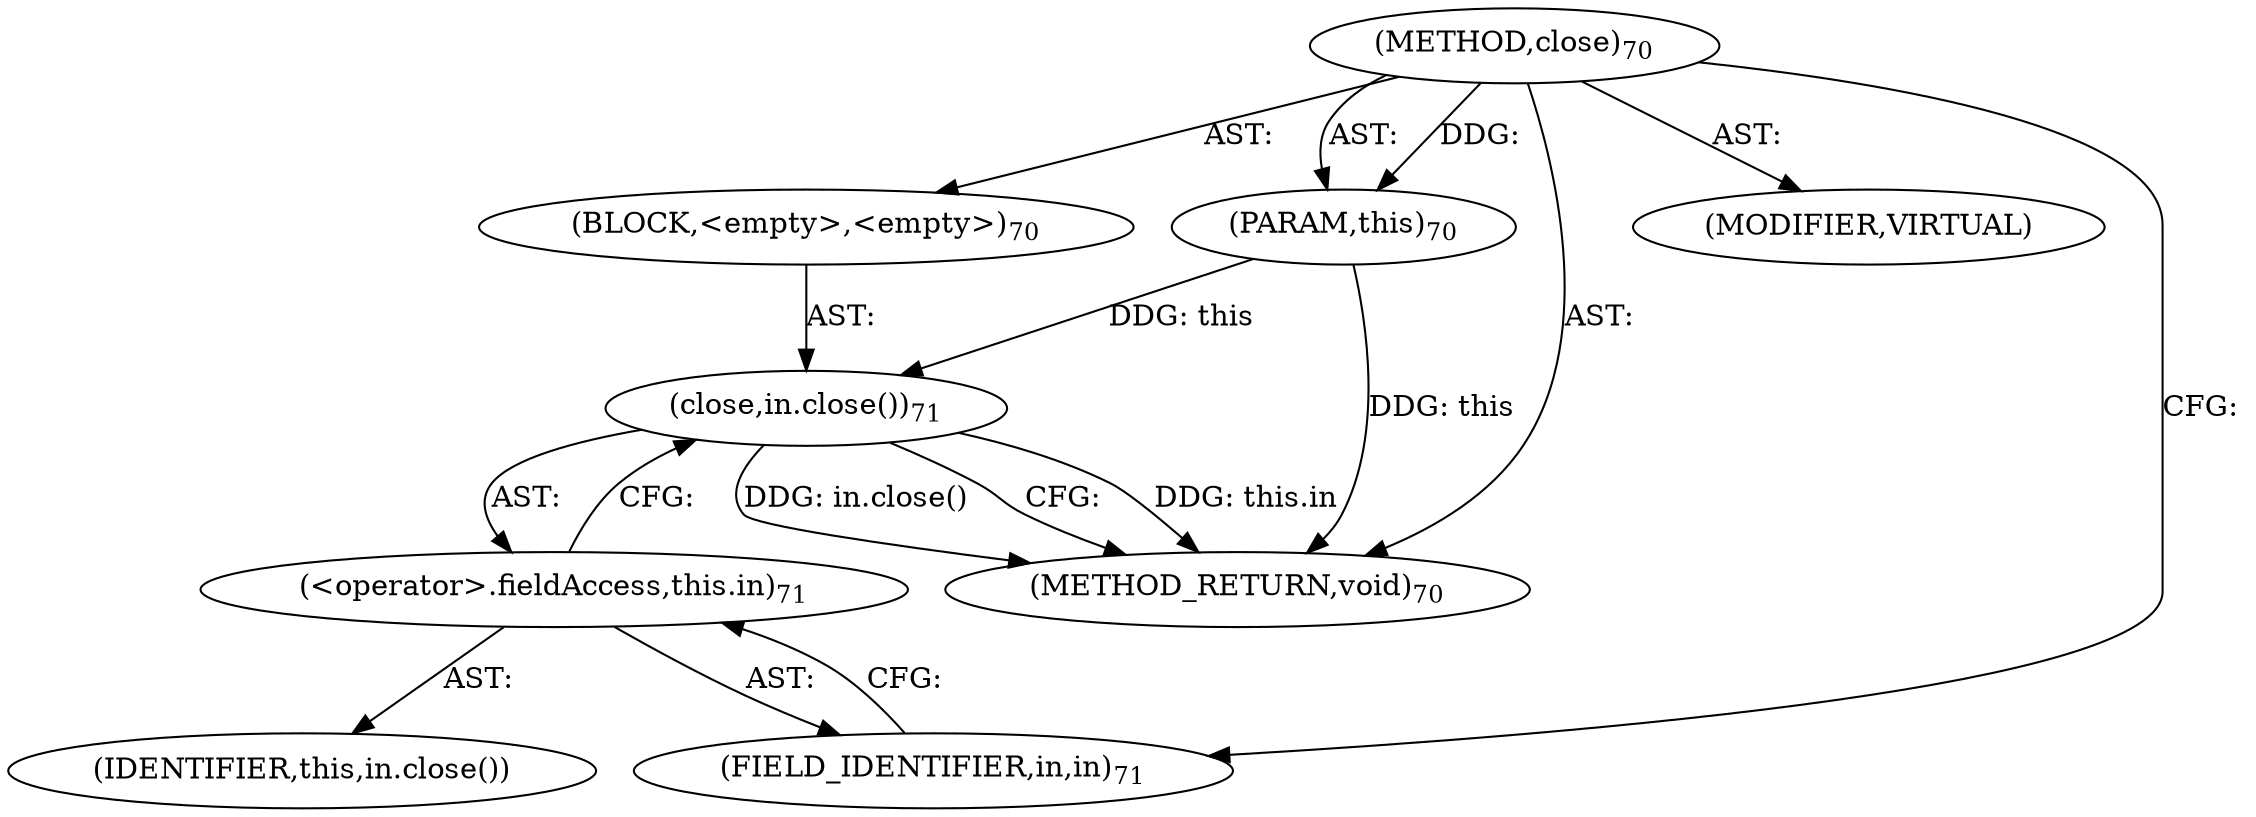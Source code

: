 digraph "close" {  
"386" [label = <(METHOD,close)<SUB>70</SUB>> ]
"387" [label = <(PARAM,this)<SUB>70</SUB>> ]
"388" [label = <(BLOCK,&lt;empty&gt;,&lt;empty&gt;)<SUB>70</SUB>> ]
"389" [label = <(close,in.close())<SUB>71</SUB>> ]
"390" [label = <(&lt;operator&gt;.fieldAccess,this.in)<SUB>71</SUB>> ]
"391" [label = <(IDENTIFIER,this,in.close())> ]
"392" [label = <(FIELD_IDENTIFIER,in,in)<SUB>71</SUB>> ]
"393" [label = <(MODIFIER,VIRTUAL)> ]
"394" [label = <(METHOD_RETURN,void)<SUB>70</SUB>> ]
  "386" -> "387"  [ label = "AST: "] 
  "386" -> "388"  [ label = "AST: "] 
  "386" -> "393"  [ label = "AST: "] 
  "386" -> "394"  [ label = "AST: "] 
  "388" -> "389"  [ label = "AST: "] 
  "389" -> "390"  [ label = "AST: "] 
  "390" -> "391"  [ label = "AST: "] 
  "390" -> "392"  [ label = "AST: "] 
  "389" -> "394"  [ label = "CFG: "] 
  "390" -> "389"  [ label = "CFG: "] 
  "392" -> "390"  [ label = "CFG: "] 
  "386" -> "392"  [ label = "CFG: "] 
  "387" -> "394"  [ label = "DDG: this"] 
  "389" -> "394"  [ label = "DDG: this.in"] 
  "389" -> "394"  [ label = "DDG: in.close()"] 
  "386" -> "387"  [ label = "DDG: "] 
  "387" -> "389"  [ label = "DDG: this"] 
}
